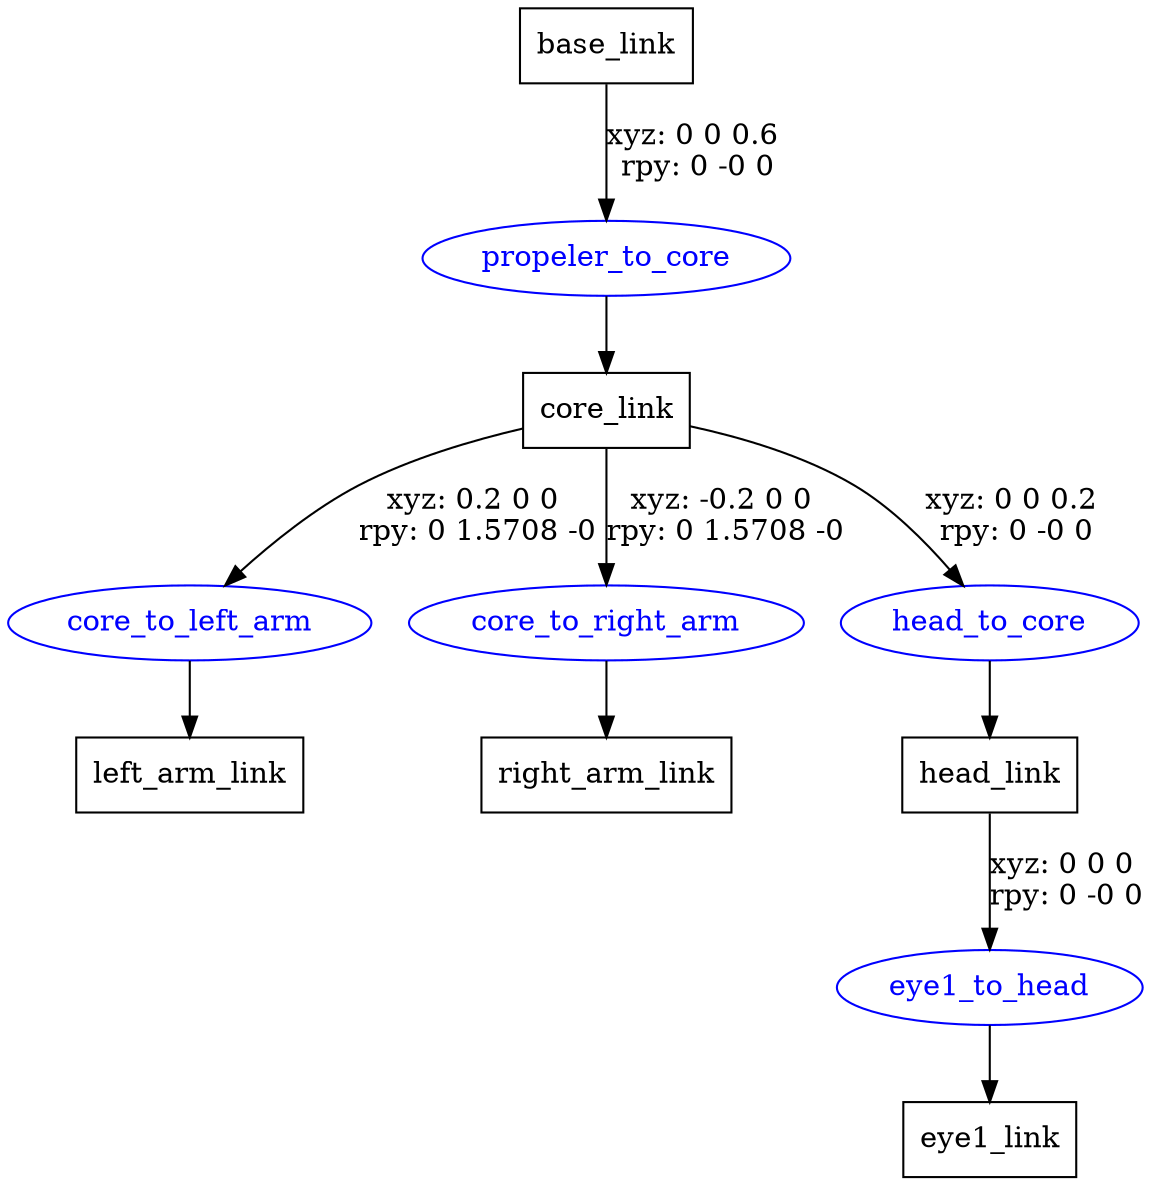 digraph G {
node [shape=box];
"base_link" [label="base_link"];
"core_link" [label="core_link"];
"left_arm_link" [label="left_arm_link"];
"right_arm_link" [label="right_arm_link"];
"head_link" [label="head_link"];
"eye1_link" [label="eye1_link"];
node [shape=ellipse, color=blue, fontcolor=blue];
"base_link" -> "propeler_to_core" [label="xyz: 0 0 0.6 \nrpy: 0 -0 0"]
"propeler_to_core" -> "core_link"
"core_link" -> "core_to_left_arm" [label="xyz: 0.2 0 0 \nrpy: 0 1.5708 -0"]
"core_to_left_arm" -> "left_arm_link"
"core_link" -> "core_to_right_arm" [label="xyz: -0.2 0 0 \nrpy: 0 1.5708 -0"]
"core_to_right_arm" -> "right_arm_link"
"core_link" -> "head_to_core" [label="xyz: 0 0 0.2 \nrpy: 0 -0 0"]
"head_to_core" -> "head_link"
"head_link" -> "eye1_to_head" [label="xyz: 0 0 0 \nrpy: 0 -0 0"]
"eye1_to_head" -> "eye1_link"
}
